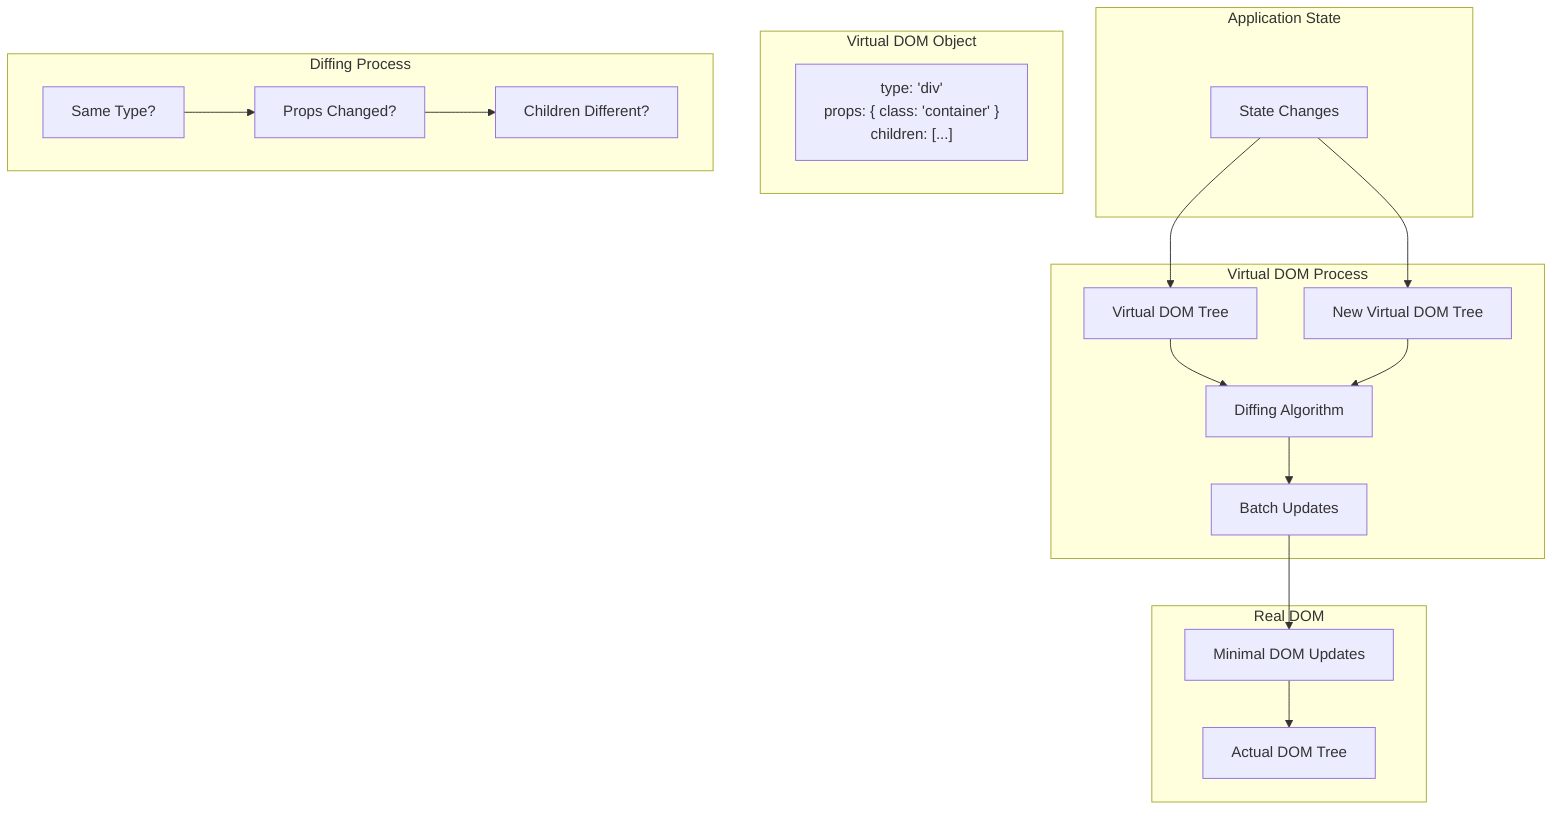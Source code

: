 flowchart TB
    subgraph Application["Application State"]
        State["State Changes"]
    end

    subgraph VirtualDOM["Virtual DOM Process"]
        VDOM1["Virtual DOM Tree"]
        VDOM2["New Virtual DOM Tree"]
        diff["Diffing Algorithm"]
        batch["Batch Updates"]
    end

    subgraph RealDOM["Real DOM"]
        DOM["Actual DOM Tree"]
        Updates["Minimal DOM Updates"]
    end

    State --> VDOM1
    State --> VDOM2
    VDOM1 --> diff
    VDOM2 --> diff
    diff --> batch
    batch --> Updates
    Updates --> DOM

    %% Object representations
    subgraph VDOMExample["Virtual DOM Object"]
        VNode["type: 'div'
        props: { class: 'container' }
        children: [...]"]
    end

    subgraph DiffingProcess["Diffing Process"]
        direction LR
        D1["Same Type?"]
        D2["Props Changed?"]
        D3["Children Different?"]
    end

    D1 --> D2
    D2 --> D3